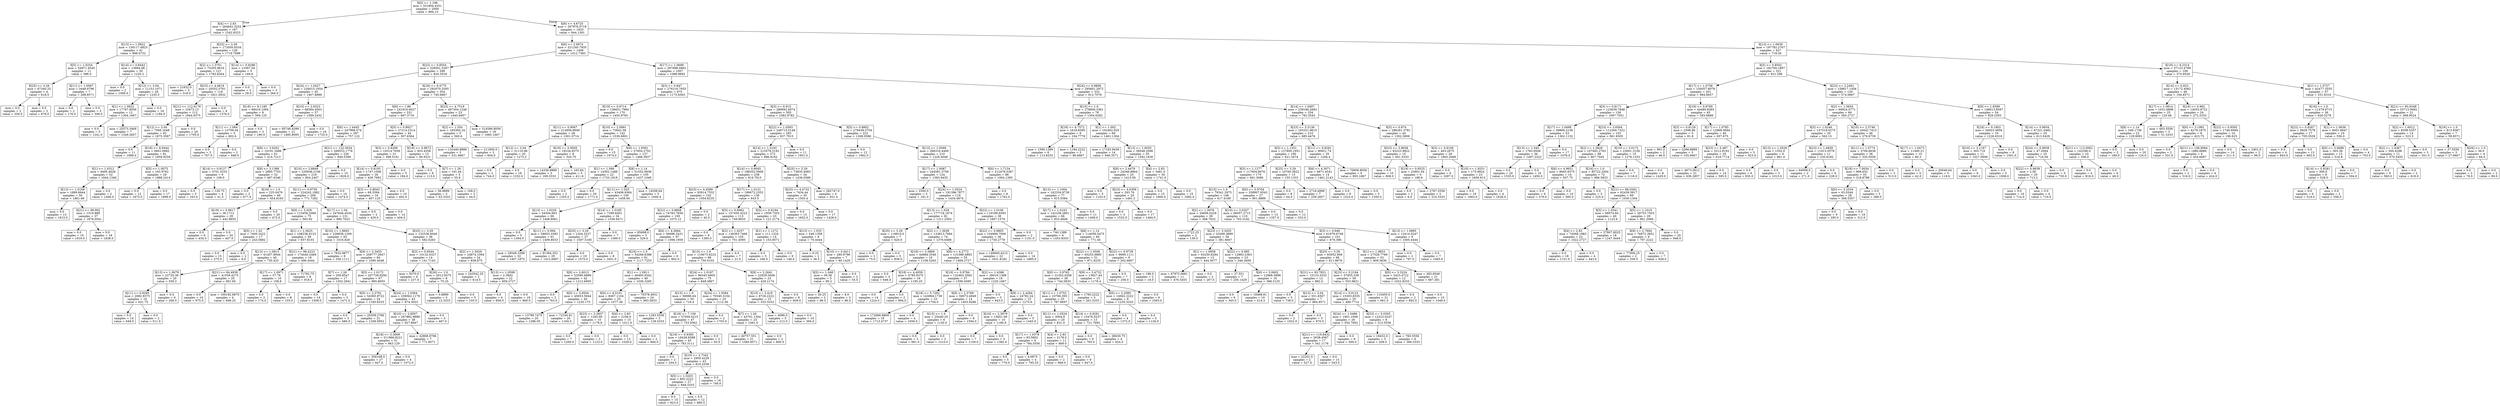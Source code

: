 digraph Tree {
node [shape=box] ;
0 [label="X[0] <= 1.196\nmse = 331804.4351\nsamples = 2000\nvalue = 994.13"] ;
1 [label="X[4] <= 2.83\nmse = 264841.3252\nsamples = 167\nvalue = 1542.8323"] ;
0 -> 1 [labeldistance=2.5, labelangle=45, headlabel="True"] ;
2 [label="X[13] <= 1.0822\nmse = 158117.4825\nsamples = 41\nvalue = 999.0732"] ;
1 -> 2 ;
3 [label="X[5] <= 1.0254\nmse = 54971.4545\nsamples = 11\nvalue = 396.0"] ;
2 -> 3 ;
4 [label="X[25] <= 3.29\nmse = 67340.25\nsamples = 4\nvalue = 618.5"] ;
3 -> 4 ;
5 [label="mse = 0.0\nsamples = 2\nvalue = 359.0"] ;
4 -> 5 ;
6 [label="mse = 0.0\nsamples = 2\nvalue = 878.0"] ;
4 -> 6 ;
7 [label="X[11] <= 1.0067\nmse = 3448.9796\nsamples = 7\nvalue = 268.8571"] ;
3 -> 7 ;
8 [label="mse = 0.0\nsamples = 2\nvalue = 176.0"] ;
7 -> 8 ;
9 [label="mse = 0.0\nsamples = 5\nvalue = 306.0"] ;
7 -> 9 ;
10 [label="X[14] <= 0.8442\nmse = 13684.96\nsamples = 30\nvalue = 1220.2"] ;
2 -> 10 ;
11 [label="mse = 0.0\nsamples = 2\nvalue = 1006.0"] ;
10 -> 11 ;
12 [label="X[12] <= 3.04\nmse = 11151.1071\nsamples = 28\nvalue = 1235.5"] ;
10 -> 12 ;
13 [label="X[1] <= 1.0822\nmse = 17767.8056\nsamples = 12\nvalue = 1304.1667"] ;
12 -> 13 ;
14 [label="mse = 0.0\nsamples = 5\nvalue = 1241.0"] ;
13 -> 14 ;
15 [label="mse = 25573.3469\nsamples = 7\nvalue = 1349.2857"] ;
13 -> 15 ;
16 [label="mse = 0.0\nsamples = 16\nvalue = 1184.0"] ;
12 -> 16 ;
17 [label="X[25] <= 3.29\nmse = 172050.6534\nsamples = 126\nvalue = 1719.7698"] ;
1 -> 17 ;
18 [label="X[2] <= 1.5701\nmse = 75205.9616\nsamples = 121\nvalue = 1783.8264"] ;
17 -> 18 ;
19 [label="mse = 21632.0\nsamples = 3\nvalue = 318.0"] ;
18 -> 19 ;
20 [label="X[23] <= 4.4619\nmse = 20552.5761\nsamples = 118\nvalue = 1821.0932"] ;
18 -> 20 ;
21 [label="X[21] <= 112.6178\nmse = 10472.13\nsamples = 112\nvalue = 1844.9375"] ;
20 -> 21 ;
22 [label="X[12] <= 3.04\nmse = 7566.1648\nsamples = 92\nvalue = 1875.3587"] ;
21 -> 22 ;
23 [label="mse = 0.0\nsamples = 11\nvalue = 1989.0"] ;
22 -> 23 ;
24 [label="X[18] <= 8.9444\nmse = 6601.6982\nsamples = 81\nvalue = 1859.9259"] ;
22 -> 24 ;
25 [label="X[1] <= 1.0312\nmse = 9495.4626\nsamples = 52\nvalue = 1844.1346"] ;
24 -> 25 ;
26 [label="X[13] <= 1.0169\nmse = 1889.6644\nsamples = 50\nvalue = 1861.66"] ;
25 -> 26 ;
27 [label="mse = 0.0\nsamples = 13\nvalue = 1815.0"] ;
26 -> 27 ;
28 [label="X[21] <= 98.902\nmse = 1519.889\nsamples = 37\nvalue = 1878.0541"] ;
26 -> 28 ;
29 [label="mse = 0.0\nsamples = 19\nvalue = 1916.0"] ;
28 -> 29 ;
30 [label="mse = 0.0\nsamples = 18\nvalue = 1838.0"] ;
28 -> 30 ;
31 [label="mse = 0.0\nsamples = 2\nvalue = 1406.0"] ;
25 -> 31 ;
32 [label="X[5] <= 1.0075\nmse = 163.9762\nsamples = 29\nvalue = 1888.2414"] ;
24 -> 32 ;
33 [label="mse = 0.0\nsamples = 12\nvalue = 1873.0"] ;
32 -> 33 ;
34 [label="mse = 0.0\nsamples = 17\nvalue = 1899.0"] ;
32 -> 34 ;
35 [label="mse = 0.0\nsamples = 20\nvalue = 1705.0"] ;
21 -> 35 ;
36 [label="mse = 0.0\nsamples = 6\nvalue = 1376.0"] ;
20 -> 36 ;
37 [label="X[14] <= 0.9286\nmse = 13367.04\nsamples = 5\nvalue = 169.6"] ;
17 -> 37 ;
38 [label="mse = 0.0\nsamples = 2\nvalue = 28.0"] ;
37 -> 38 ;
39 [label="mse = 0.0\nsamples = 3\nvalue = 264.0"] ;
37 -> 39 ;
40 [label="X[6] <= 4.6725\nmse = 307976.0718\nsamples = 1833\nvalue = 944.1391"] ;
0 -> 40 [labeldistance=2.5, labelangle=-45, headlabel="False"] ;
41 [label="X[6] <= 2.0974\nmse = 321240.7935\nsamples = 1406\nvalue = 1012.7383"] ;
40 -> 41 ;
42 [label="X[22] <= 0.8554\nmse = 328501.5267\nsamples = 399\nvalue = 820.3534"] ;
41 -> 42 ;
43 [label="X[24] <= 1.0427\nmse = 226015.1654\nsamples = 45\nvalue = 1407.8889"] ;
42 -> 43 ;
44 [label="X[18] <= 8.1185\nmse = 99419.1094\nsamples = 8\nvalue = 569.125"] ;
43 -> 44 ;
45 [label="X[11] <= 1.064\nmse = 13709.04\nsamples = 5\nvalue = 802.6"] ;
44 -> 45 ;
46 [label="mse = 0.0\nsamples = 3\nvalue = 707.0"] ;
45 -> 46 ;
47 [label="mse = 0.0\nsamples = 2\nvalue = 946.0"] ;
45 -> 47 ;
48 [label="mse = 0.0\nsamples = 3\nvalue = 180.0"] ;
44 -> 48 ;
49 [label="X[10] <= 2.6323\nmse = 68384.4003\nsamples = 37\nvalue = 1589.2432"] ;
43 -> 49 ;
50 [label="mse = 95746.4399\nsamples = 21\nvalue = 1485.8095"] ;
49 -> 50 ;
51 [label="mse = 0.0\nsamples = 16\nvalue = 1725.0"] ;
49 -> 51 ;
52 [label="X[18] <= 9.4775\nmse = 292070.2505\nsamples = 354\nvalue = 745.6667"] ;
42 -> 52 ;
53 [label="X[6] <= 1.96\nmse = 241910.4027\nsamples = 331\nvalue = 697.3716"] ;
52 -> 53 ;
54 [label="X[6] <= 1.4445\nmse = 247968.574\nsamples = 287\nvalue = 757.122"] ;
53 -> 54 ;
55 [label="X[9] <= 3.0202\nmse = 19191.3486\nsamples = 61\nvalue = 414.7213"] ;
54 -> 55 ;
56 [label="X[14] <= 0.9127\nmse = 3701.3333\nsamples = 9\nvalue = 109.0"] ;
55 -> 56 ;
57 [label="mse = 0.0\nsamples = 5\nvalue = 163.0"] ;
56 -> 57 ;
58 [label="mse = 126.75\nsamples = 4\nvalue = 41.5"] ;
56 -> 58 ;
59 [label="X[9] <= 3.1388\nmse = 2895.7703\nsamples = 52\nvalue = 467.6346"] ;
55 -> 59 ;
60 [label="mse = 0.0\nsamples = 3\nvalue = 677.0"] ;
59 -> 60 ;
61 [label="X[16] <= 1.0\nmse = 225.0479\nsamples = 49\nvalue = 454.8163"] ;
59 -> 61 ;
62 [label="X[19] <= 0.9617\nmse = 36.1712\nsamples = 29\nvalue = 442.9655"] ;
61 -> 62 ;
63 [label="mse = 0.0\nsamples = 9\nvalue = 434.0"] ;
62 -> 63 ;
64 [label="mse = 0.0\nsamples = 20\nvalue = 447.0"] ;
62 -> 64 ;
65 [label="mse = 0.0\nsamples = 20\nvalue = 472.0"] ;
61 -> 65 ;
66 [label="X[21] <= 122.3034\nmse = 269533.1776\nsamples = 226\nvalue = 849.5398"] ;
54 -> 66 ;
67 [label="X[10] <= 2.8849\nmse = 235636.2106\nsamples = 216\nvalue = 804.2407"] ;
66 -> 67 ;
68 [label="X[11] <= 0.9759\nmse = 224242.1882\nsamples = 206\nvalue = 771.7282"] ;
67 -> 68 ;
69 [label="X[9] <= 3.029\nmse = 115458.2069\nsamples = 75\nvalue = 563.92"] ;
68 -> 69 ;
70 [label="X[5] <= 1.02\nmse = 7400.2422\nsamples = 17\nvalue = 243.5882"] ;
69 -> 70 ;
71 [label="mse = 0.0\nsamples = 15\nvalue = 275.0"] ;
70 -> 71 ;
72 [label="mse = 0.0\nsamples = 2\nvalue = 8.0"] ;
70 -> 72 ;
73 [label="X[1] <= 1.0625\nmse = 108238.9123\nsamples = 58\nvalue = 657.8103"] ;
69 -> 73 ;
74 [label="X[13] <= 1.0813\nmse = 61457.8944\nsamples = 40\nvalue = 730.425"] ;
73 -> 74 ;
75 [label="X[13] <= 1.0679\nmse = 22720.36\nsamples = 20\nvalue = 559.2"] ;
74 -> 75 ;
76 [label="X[11] <= 0.9285\nmse = 2082.9375\nsamples = 16\nvalue = 631.75"] ;
75 -> 76 ;
77 [label="mse = 0.0\nsamples = 14\nvalue = 649.0"] ;
76 -> 77 ;
78 [label="mse = 0.0\nsamples = 2\nvalue = 511.0"] ;
76 -> 78 ;
79 [label="mse = 0.0\nsamples = 4\nvalue = 269.0"] ;
75 -> 79 ;
80 [label="X[21] <= 84.4939\nmse = 41559.4275\nsamples = 20\nvalue = 901.65"] ;
74 -> 80 ;
81 [label="mse = 0.0\nsamples = 16\nvalue = 975.0"] ;
80 -> 81 ;
82 [label="mse = 100192.6875\nsamples = 4\nvalue = 608.25"] ;
80 -> 82 ;
83 [label="X[21] <= 98.4223\nmse = 174440.2469\nsamples = 18\nvalue = 496.4444"] ;
73 -> 83 ;
84 [label="X[17] <= 1.0971\nmse = 57.76\nsamples = 10\nvalue = 158.8"] ;
83 -> 84 ;
85 [label="mse = 0.0\nsamples = 2\nvalue = 174.0"] ;
84 -> 85 ;
86 [label="mse = 0.0\nsamples = 8\nvalue = 155.0"] ;
84 -> 86 ;
87 [label="mse = 71782.75\nsamples = 8\nvalue = 918.5"] ;
83 -> 87 ;
88 [label="X[17] <= 1.04\nmse = 247644.4534\nsamples = 131\nvalue = 890.7023"] ;
68 -> 88 ;
89 [label="X[10] <= 1.8693\nmse = 239838.1209\nsamples = 93\nvalue = 1016.828"] ;
88 -> 89 ;
90 [label="mse = 7632.9877\nsamples = 9\nvalue = 330.1111"] ;
89 -> 90 ;
91 [label="X[9] <= 2.3455\nmse = 208777.2647\nsamples = 84\nvalue = 1090.4048"] ;
89 -> 91 ;
92 [label="X[7] <= 1.26\nmse = 209.8547\nsamples = 17\nvalue = 1502.2941"] ;
91 -> 92 ;
93 [label="mse = 0.0\nsamples = 14\nvalue = 1509.0"] ;
92 -> 93 ;
94 [label="mse = 0.0\nsamples = 3\nvalue = 1471.0"] ;
92 -> 94 ;
95 [label="X[5] <= 1.0172\nmse = 207728.9294\nsamples = 67\nvalue = 985.8955"] ;
91 -> 95 ;
96 [label="X[0] <= 2.3761\nmse = 54365.9722\nsamples = 24\nvalue = 1185.8333"] ;
95 -> 96 ;
97 [label="mse = 0.0\nsamples = 3\nvalue = 680.0"] ;
96 -> 97 ;
98 [label="mse = 20358.2766\nsamples = 21\nvalue = 1258.0952"] ;
96 -> 98 ;
99 [label="X[24] <= 1.0364\nmse = 258562.1179\nsamples = 43\nvalue = 874.3023"] ;
95 -> 99 ;
100 [label="X[10] <= 2.8507\nmse = 267882.9889\nsamples = 38\nvalue = 927.8947"] ;
99 -> 100 ;
101 [label="X[18] <= 3.3009\nmse = 311966.8221\nsamples = 31\nvalue = 963.129"] ;
100 -> 101 ;
102 [label="mse = 356168.0\nsamples = 27\nvalue = 947.0"] ;
101 -> 102 ;
103 [label="mse = 0.0\nsamples = 4\nvalue = 1072.0"] ;
101 -> 103 ;
104 [label="mse = 42808.9796\nsamples = 7\nvalue = 771.8571"] ;
100 -> 104 ;
105 [label="mse = 0.0\nsamples = 5\nvalue = 467.0"] ;
99 -> 105 ;
106 [label="X[25] <= 3.29\nmse = 132536.6046\nsamples = 38\nvalue = 582.0263"] ;
88 -> 106 ;
107 [label="X[3] <= 0.9544\nmse = 10132.6327\nsamples = 14\nvalue = 141.7143"] ;
106 -> 107 ;
108 [label="mse = 5070.0\nsamples = 6\nvalue = 237.0"] ;
107 -> 108 ;
109 [label="X[26] <= 1.0\nmse = 2012.9375\nsamples = 8\nvalue = 70.25"] ;
107 -> 109 ;
110 [label="mse = 0.8889\nsamples = 3\nvalue = 12.3333"] ;
109 -> 110 ;
111 [label="mse = 0.0\nsamples = 5\nvalue = 105.0"] ;
109 -> 111 ;
112 [label="X[2] <= 1.5629\nmse = 24874.1094\nsamples = 24\nvalue = 838.875"] ;
106 -> 112 ;
113 [label="mse = 243542.25\nsamples = 2\nvalue = 614.5"] ;
112 -> 113 ;
114 [label="X[13] <= 1.0598\nmse = 2.3802\nsamples = 22\nvalue = 859.2727"] ;
112 -> 114 ;
115 [label="mse = 0.0\nsamples = 4\nvalue = 856.0"] ;
114 -> 115 ;
116 [label="mse = 0.0\nsamples = 18\nvalue = 860.0"] ;
114 -> 116 ;
117 [label="mse = 0.0\nsamples = 10\nvalue = 1474.0"] ;
67 -> 117 ;
118 [label="mse = 0.0\nsamples = 10\nvalue = 1828.0"] ;
66 -> 118 ;
119 [label="X[5] <= 0.9927\nmse = 27214.2314\nsamples = 44\nvalue = 307.6364"] ;
53 -> 119 ;
120 [label="X[3] <= 0.8299\nmse = 10314.7659\nsamples = 31\nvalue = 398.5161"] ;
119 -> 120 ;
121 [label="X[14] <= 0.8193\nmse = 1747.1006\nsamples = 26\nvalue = 439.7692"] ;
120 -> 121 ;
122 [label="X[3] <= 0.8043\nmse = 68.3594\nsamples = 16\nvalue = 407.125"] ;
121 -> 122 ;
123 [label="mse = 0.0\nsamples = 2\nvalue = 429.0"] ;
122 -> 123 ;
124 [label="mse = 0.0\nsamples = 14\nvalue = 404.0"] ;
122 -> 124 ;
125 [label="mse = 0.0\nsamples = 10\nvalue = 492.0"] ;
121 -> 125 ;
126 [label="mse = 0.0\nsamples = 5\nvalue = 184.0"] ;
120 -> 126 ;
127 [label="X[19] <= 0.9672\nmse = 853.4556\nsamples = 13\nvalue = 90.9231"] ;
119 -> 127 ;
128 [label="mse = 0.0\nsamples = 8\nvalue = 113.0"] ;
127 -> 128 ;
129 [label="X[7] <= 1.26\nmse = 191.44\nsamples = 5\nvalue = 55.6"] ;
127 -> 129 ;
130 [label="mse = 56.8889\nsamples = 3\nvalue = 63.3333"] ;
129 -> 130 ;
131 [label="mse = 169.0\nsamples = 2\nvalue = 44.0"] ;
129 -> 131 ;
132 [label="X[23] <= 4.7519\nmse = 497304.1248\nsamples = 23\nvalue = 1440.6957"] ;
52 -> 132 ;
133 [label="X[2] <= 1.354\nmse = 165360.24\nsamples = 5\nvalue = 560.6"] ;
132 -> 133 ;
134 [label="mse = 132440.8889\nsamples = 3\nvalue = 531.6667"] ;
133 -> 134 ;
135 [label="mse = 211600.0\nsamples = 2\nvalue = 604.0"] ;
133 -> 135 ;
136 [label="mse = 314586.8056\nsamples = 18\nvalue = 1685.1667"] ;
132 -> 136 ;
137 [label="X[17] <= 1.0699\nmse = 297888.0862\nsamples = 1007\nvalue = 1088.9662"] ;
41 -> 137 ;
138 [label="X[3] <= 0.847\nmse = 276216.7935\nsamples = 675\nvalue = 1175.6593"] ;
137 -> 138 ;
139 [label="X[19] <= 0.9714\nmse = 136651.7994\nsamples = 170\nvalue = 1450.9765"] ;
138 -> 139 ;
140 [label="X[11] <= 0.9067\nmse = 212856.9949\nsamples = 28\nvalue = 1001.0714"] ;
139 -> 140 ;
141 [label="X[12] <= 3.04\nmse = 31116.96\nsamples = 20\nvalue = 1273.2"] ;
140 -> 141 ;
142 [label="mse = 0.0\nsamples = 2\nvalue = 744.0"] ;
141 -> 142 ;
143 [label="mse = 0.0\nsamples = 18\nvalue = 1332.0"] ;
141 -> 143 ;
144 [label="X[19] <= 0.9505\nmse = 19234.9375\nsamples = 8\nvalue = 320.75"] ;
140 -> 144 ;
145 [label="mse = 14336.8889\nsamples = 3\nvalue = 169.3333"] ;
144 -> 145 ;
146 [label="mse = 163.84\nsamples = 5\nvalue = 411.6"] ;
144 -> 146 ;
147 [label="X[10] <= 2.0991\nmse = 73842.58\nsamples = 142\nvalue = 1539.6901"] ;
139 -> 147 ;
148 [label="mse = 0.0\nsamples = 15\nvalue = 1974.0"] ;
147 -> 148 ;
149 [label="X[9] <= 1.9391\nmse = 57654.2702\nsamples = 127\nvalue = 1488.3937"] ;
147 -> 149 ;
150 [label="X[1] <= 1.086\nmse = 14302.1488\nsamples = 22\nvalue = 1733.1818"] ;
149 -> 150 ;
151 [label="mse = 0.0\nsamples = 2\nvalue = 1355.0"] ;
150 -> 151 ;
152 [label="mse = 0.0\nsamples = 20\nvalue = 1771.0"] ;
150 -> 152 ;
153 [label="X[8] <= 1.14\nmse = 51552.0938\nsamples = 105\nvalue = 1437.1048"] ;
149 -> 153 ;
154 [label="X[11] <= 1.025\nmse = 43406.9364\nsamples = 100\nvalue = 1458.94"] ;
153 -> 154 ;
155 [label="X[13] <= 1.0229\nmse = 54504.663\nsamples = 66\nvalue = 1408.6061"] ;
154 -> 155 ;
156 [label="mse = 0.0\nsamples = 5\nvalue = 1394.0"] ;
155 -> 156 ;
157 [label="X[11] <= 0.994\nmse = 58953.3383\nsamples = 61\nvalue = 1409.8033"] ;
155 -> 157 ;
158 [label="mse = 29548.3398\nsamples = 32\nvalue = 1407.1875"] ;
157 -> 158 ;
159 [label="mse = 91384.352\nsamples = 29\nvalue = 1412.6897"] ;
157 -> 159 ;
160 [label="X[14] <= 1.0185\nmse = 7399.6401\nsamples = 34\nvalue = 1556.6471"] ;
154 -> 160 ;
161 [label="X[25] <= 3.29\nmse = 1204.3237\nsamples = 27\nvalue = 1597.5185"] ;
160 -> 161 ;
162 [label="mse = 0.0\nsamples = 19\nvalue = 1575.0"] ;
161 -> 162 ;
163 [label="mse = 0.0\nsamples = 8\nvalue = 1651.0"] ;
161 -> 163 ;
164 [label="mse = 0.0\nsamples = 7\nvalue = 1399.0"] ;
160 -> 164 ;
165 [label="mse = 14208.64\nsamples = 5\nvalue = 1000.4"] ;
153 -> 165 ;
166 [label="X[3] <= 0.915\nmse = 289092.6074\nsamples = 505\nvalue = 1082.9782"] ;
138 -> 166 ;
167 [label="X[22] <= 1.0583\nmse = 248715.5148\nsamples = 283\nvalue = 937.7915"] ;
166 -> 167 ;
168 [label="X[14] <= 1.0192\nmse = 215578.3192\nsamples = 272\nvalue = 896.8162"] ;
167 -> 168 ;
169 [label="X[14] <= 0.9045\nmse = 188352.5909\nsamples = 238\nvalue = 819.7815"] ;
168 -> 169 ;
170 [label="X[23] <= 4.4589\nmse = 93914.7532\nsamples = 102\nvalue = 1054.8235"] ;
169 -> 170 ;
171 [label="X[22] <= 0.8808\nmse = 74783.7656\nsamples = 100\nvalue = 1075.12"] ;
170 -> 171 ;
172 [label="mse = 85698.0\nsamples = 3\nvalue = 329.0"] ;
171 -> 172 ;
173 [label="X[6] <= 4.5664\nmse = 56696.3431\nsamples = 97\nvalue = 1098.1959"] ;
171 -> 173 ;
174 [label="X[16] <= 1.0\nmse = 54268.6388\nsamples = 91\nvalue = 1117.7253"] ;
173 -> 174 ;
175 [label="X[0] <= 2.6013\nmse = 53590.6899\nsamples = 42\nvalue = 1212.6905"] ;
174 -> 175 ;
176 [label="mse = 0.0\nsamples = 2\nvalue = 763.0"] ;
175 -> 176 ;
177 [label="X[0] <= 3.9504\nmse = 45653.5944\nsamples = 40\nvalue = 1235.175"] ;
175 -> 177 ;
178 [label="mse = 13799.7475\nsamples = 20\nvalue = 1286.05"] ;
177 -> 178 ;
179 [label="mse = 72330.91\nsamples = 20\nvalue = 1184.3"] ;
177 -> 179 ;
180 [label="X[1] <= 1.0911\nmse = 40493.9342\nsamples = 49\nvalue = 1036.3265"] ;
174 -> 180 ;
181 [label="X[0] <= 4.3101\nmse = 8367.1104\nsamples = 25\nvalue = 1077.36"] ;
180 -> 181 ;
182 [label="X[23] <= 2.3837\nmse = 1245.09\nsamples = 10\nvalue = 1176.9"] ;
181 -> 182 ;
183 [label="mse = 0.0\nsamples = 7\nvalue = 1200.0"] ;
182 -> 183 ;
184 [label="mse = 0.0\nsamples = 3\nvalue = 1123.0"] ;
182 -> 184 ;
185 [label="X[4] <= 2.83\nmse = 2106.0\nsamples = 15\nvalue = 1011.0"] ;
181 -> 185 ;
186 [label="mse = 0.0\nsamples = 13\nvalue = 1029.0"] ;
185 -> 186 ;
187 [label="mse = 0.0\nsamples = 2\nvalue = 894.0"] ;
185 -> 187 ;
188 [label="mse = 70378.4931\nsamples = 24\nvalue = 993.5833"] ;
180 -> 188 ;
189 [label="mse = 0.0\nsamples = 6\nvalue = 802.0"] ;
173 -> 189 ;
190 [label="mse = 0.0\nsamples = 2\nvalue = 40.0"] ;
170 -> 190 ;
191 [label="X[17] <= 1.0131\nmse = 186672.2353\nsamples = 136\nvalue = 643.5"] ;
169 -> 191 ;
192 [label="X[5] <= 0.8962\nmse = 157450.4223\nsamples = 113\nvalue = 749.8053"] ;
191 -> 192 ;
193 [label="mse = 0.0\nsamples = 8\nvalue = 1385.0"] ;
192 -> 193 ;
194 [label="X[2] <= 1.6257\nmse = 136363.7466\nsamples = 105\nvalue = 701.4095"] ;
192 -> 194 ;
195 [label="X[15] <= 1.0\nmse = 110673.6223\nsamples = 98\nvalue = 750.0102"] ;
194 -> 195 ;
196 [label="X[24] <= 1.0187\nmse = 96345.4905\nsamples = 75\nvalue = 848.3867"] ;
195 -> 196 ;
197 [label="X[15] <= 1.0\nmse = 56986.64\nsamples = 50\nvalue = 716.4"] ;
196 -> 197 ;
198 [label="mse = 1283.5556\nsamples = 3\nvalue = 128.3333"] ;
197 -> 198 ;
199 [label="X[18] <= 7.158\nmse = 37059.4215\nsamples = 47\nvalue = 753.9362"] ;
197 -> 199 ;
200 [label="X[19] <= 0.9385\nmse = 18428.6588\nsamples = 45\nvalue = 783.3111"] ;
199 -> 200 ;
201 [label="mse = 0.0\nsamples = 2\nvalue = 204.0"] ;
200 -> 201 ;
202 [label="X[10] <= 2.7342\nmse = 2950.4229\nsamples = 43\nvalue = 810.2558"] ;
200 -> 202 ;
203 [label="X[5] <= 1.0203\nmse = 802.2222\nsamples = 27\nvalue = 848.3333"] ;
202 -> 203 ;
204 [label="mse = 0.0\nsamples = 15\nvalue = 823.0"] ;
203 -> 204 ;
205 [label="mse = 0.0\nsamples = 12\nvalue = 880.0"] ;
203 -> 205 ;
206 [label="mse = 0.0\nsamples = 16\nvalue = 746.0"] ;
202 -> 206 ;
207 [label="mse = 0.0\nsamples = 2\nvalue = 93.0"] ;
199 -> 207 ;
208 [label="X[24] <= 1.0584\nmse = 70540.3104\nsamples = 25\nvalue = 1112.36"] ;
196 -> 208 ;
209 [label="mse = 0.0\nsamples = 2\nvalue = 1703.0"] ;
208 -> 209 ;
210 [label="X[7] <= 1.26\nmse = 43701.1304\nsamples = 23\nvalue = 1061.0"] ;
208 -> 210 ;
211 [label="mse = 40757.551\nsamples = 21\nvalue = 1085.8571"] ;
210 -> 211 ;
212 [label="mse = 0.0\nsamples = 2\nvalue = 800.0"] ;
210 -> 212 ;
213 [label="X[9] <= 2.2641\nmse = 22929.3006\nsamples = 23\nvalue = 429.2174"] ;
195 -> 213 ;
214 [label="X[10] <= 2.419\nmse = 8726.2222\nsamples = 15\nvalue = 333.3333"] ;
213 -> 214 ;
215 [label="mse = 4096.0\nsamples = 5\nvalue = 212.0"] ;
214 -> 215 ;
216 [label="mse = 0.0\nsamples = 10\nvalue = 394.0"] ;
214 -> 216 ;
217 [label="mse = 0.0\nsamples = 8\nvalue = 609.0"] ;
213 -> 217 ;
218 [label="mse = 0.0\nsamples = 7\nvalue = 21.0"] ;
194 -> 218 ;
219 [label="X[5] <= 0.9194\nmse = 1939.7353\nsamples = 23\nvalue = 121.2174"] ;
191 -> 219 ;
220 [label="X[1] <= 1.1272\nmse = 111.1224\nsamples = 14\nvalue = 153.8571"] ;
219 -> 220 ;
221 [label="mse = 0.0\nsamples = 5\nvalue = 168.0"] ;
220 -> 221 ;
222 [label="mse = 0.0\nsamples = 9\nvalue = 146.0"] ;
220 -> 222 ;
223 [label="X[13] <= 1.033\nmse = 549.1358\nsamples = 9\nvalue = 70.4444"] ;
219 -> 223 ;
224 [label="mse = 6.25\nsamples = 2\nvalue = 36.5"] ;
223 -> 224 ;
225 [label="X[10] <= 3.0411\nmse = 280.9796\nsamples = 7\nvalue = 80.1429"] ;
223 -> 225 ;
226 [label="X[5] <= 1.048\nmse = 39.36\nsamples = 5\nvalue = 90.2"] ;
225 -> 226 ;
227 [label="mse = 20.25\nsamples = 2\nvalue = 96.5"] ;
226 -> 227 ;
228 [label="mse = 8.0\nsamples = 3\nvalue = 86.0"] ;
226 -> 228 ;
229 [label="mse = 0.0\nsamples = 2\nvalue = 55.0"] ;
225 -> 229 ;
230 [label="X[25] <= 3.29\nmse = 73835.4083\nsamples = 34\nvalue = 1436.0588"] ;
168 -> 230 ;
231 [label="X[23] <= 4.4732\nmse = 7434.44\nsamples = 30\nvalue = 1503.4"] ;
230 -> 231 ;
232 [label="mse = 0.0\nsamples = 13\nvalue = 1602.0"] ;
231 -> 232 ;
233 [label="mse = 0.0\nsamples = 17\nvalue = 1428.0"] ;
231 -> 233 ;
234 [label="mse = 282747.0\nsamples = 4\nvalue = 931.0"] ;
230 -> 234 ;
235 [label="mse = 0.0\nsamples = 11\nvalue = 1951.0"] ;
167 -> 235 ;
236 [label="X[5] <= 0.8802\nmse = 279438.3704\nsamples = 222\nvalue = 1268.0586"] ;
166 -> 236 ;
237 [label="mse = 0.0\nsamples = 12\nvalue = 1962.0"] ;
236 -> 237 ;
238 [label="X[13] <= 1.0568\nmse = 266316.4409\nsamples = 210\nvalue = 1228.4048"] ;
236 -> 238 ;
239 [label="X[17] <= 1.0087\nmse = 244581.3758\nsamples = 124\nvalue = 1383.9435"] ;
238 -> 239 ;
240 [label="mse = 2500.0\nsamples = 5\nvalue = 181.0"] ;
239 -> 240 ;
241 [label="X[24] <= 1.0524\nmse = 191396.7877\nsamples = 119\nvalue = 1434.4874"] ;
239 -> 241 ;
242 [label="X[13] <= 1.028\nmse = 177718.1674\nsamples = 81\nvalue = 1311.2593"] ;
241 -> 242 ;
243 [label="X[25] <= 3.29\nmse = 118810.0\nsamples = 7\nvalue = 620.0"] ;
242 -> 243 ;
244 [label="mse = 0.0\nsamples = 2\nvalue = 75.0"] ;
243 -> 244 ;
245 [label="mse = 0.0\nsamples = 5\nvalue = 838.0"] ;
243 -> 245 ;
246 [label="X[2] <= 1.3638\nmse = 133813.7684\nsamples = 74\nvalue = 1376.6486"] ;
242 -> 246 ;
247 [label="X[18] <= 3.3869\nmse = 44984.3546\nsamples = 19\nvalue = 1108.5263"] ;
246 -> 247 ;
248 [label="mse = 0.0\nsamples = 3\nvalue = 646.0"] ;
247 -> 248 ;
249 [label="X[18] <= 4.4059\nmse = 5785.9375\nsamples = 16\nvalue = 1195.25"] ;
247 -> 249 ;
250 [label="mse = 0.0\nsamples = 14\nvalue = 1224.0"] ;
249 -> 250 ;
251 [label="mse = 0.0\nsamples = 2\nvalue = 994.0"] ;
249 -> 251 ;
252 [label="X[6] <= 4.2772\nmse = 131086.4893\nsamples = 55\nvalue = 1469.2727"] ;
246 -> 252 ;
253 [label="X[19] <= 0.9784\nmse = 132462.3565\nsamples = 37\nvalue = 1590.4595"] ;
252 -> 253 ;
254 [label="X[18] <= 5.7292\nmse = 143064.1739\nsamples = 23\nvalue = 1704.0"] ;
253 -> 254 ;
255 [label="mse = 172666.8809\nsamples = 19\nvalue = 1713.4737"] ;
254 -> 255 ;
256 [label="mse = 0.0\nsamples = 4\nvalue = 1659.0"] ;
254 -> 256 ;
257 [label="X[9] <= 2.5769\nmse = 59072.4949\nsamples = 14\nvalue = 1403.9286"] ;
253 -> 257 ;
258 [label="X[15] <= 1.0\nmse = 25440.25\nsamples = 6\nvalue = 1150.5"] ;
257 -> 258 ;
259 [label="mse = 0.0\nsamples = 3\nvalue = 991.0"] ;
258 -> 259 ;
260 [label="mse = 0.0\nsamples = 3\nvalue = 1310.0"] ;
258 -> 260 ;
261 [label="mse = 0.0\nsamples = 8\nvalue = 1594.0"] ;
257 -> 261 ;
262 [label="X[2] <= 1.4386\nmse = 36016.1389\nsamples = 18\nvalue = 1220.1667"] ;
252 -> 262 ;
263 [label="mse = 0.0\nsamples = 3\nvalue = 943.0"] ;
262 -> 263 ;
264 [label="X[9] <= 2.4284\nmse = 24782.24\nsamples = 15\nvalue = 1275.6"] ;
262 -> 264 ;
265 [label="X[10] <= 2.5979\nmse = 15651.09\nsamples = 10\nvalue = 1190.9"] ;
264 -> 265 ;
266 [label="mse = 0.0\nsamples = 7\nvalue = 1109.0"] ;
265 -> 266 ;
267 [label="mse = 0.0\nsamples = 3\nvalue = 1382.0"] ;
265 -> 267 ;
268 [label="mse = 0.0\nsamples = 5\nvalue = 1445.0"] ;
264 -> 268 ;
269 [label="X[22] <= 1.0106\nmse = 119189.6593\nsamples = 38\nvalue = 1697.1579"] ;
241 -> 269 ;
270 [label="X[22] <= 0.9805\nmse = 104969.7006\nsamples = 36\nvalue = 1730.2778"] ;
269 -> 270 ;
271 [label="mse = 146840.4215\nsamples = 22\nvalue = 1631.8182"] ;
270 -> 271 ;
272 [label="mse = 0.0\nsamples = 14\nvalue = 1885.0"] ;
270 -> 272 ;
273 [label="mse = 0.0\nsamples = 2\nvalue = 1101.0"] ;
269 -> 273 ;
274 [label="X[0] <= 1.7134\nmse = 212478.5387\nsamples = 86\nvalue = 1004.1395"] ;
238 -> 274 ;
275 [label="mse = 0.0\nsamples = 9\nvalue = 1762.0"] ;
274 -> 275 ;
276 [label="X[13] <= 1.1004\nmse = 162334.9739\nsamples = 77\nvalue = 915.5584"] ;
274 -> 276 ;
277 [label="X[17] <= 1.0163\nmse = 142238.2801\nsamples = 66\nvalue = 833.4848"] ;
276 -> 277 ;
278 [label="mse = 740.1389\nsamples = 6\nvalue = 1453.8333"] ;
277 -> 278 ;
279 [label="X[8] <= 1.14\nmse = 114056.5475\nsamples = 60\nvalue = 771.45"] ;
277 -> 279 ;
280 [label="X[22] <= 1.0506\nmse = 65253.9885\nsamples = 51\nvalue = 871.8235"] ;
279 -> 280 ;
281 [label="X[0] <= 3.9762\nmse = 31202.0208\nsamples = 36\nvalue = 744.0833"] ;
280 -> 281 ;
282 [label="X[11] <= 1.0752\nmse = 10766.393\nsamples = 33\nvalue = 787.9697"] ;
281 -> 282 ;
283 [label="X[11] <= 1.0524\nmse = 3004.9\nsamples = 20\nvalue = 831.0"] ;
282 -> 283 ;
284 [label="X[17] <= 1.0378\nmse = 93.5802\nsamples = 9\nvalue = 784.5556"] ;
283 -> 284 ;
285 [label="mse = 0.0\nsamples = 5\nvalue = 776.0"] ;
284 -> 285 ;
286 [label="mse = 4.6875\nsamples = 4\nvalue = 795.25"] ;
284 -> 286 ;
287 [label="X[4] <= 2.83\nmse = 2178.0\nsamples = 11\nvalue = 869.0"] ;
283 -> 287 ;
288 [label="mse = 0.0\nsamples = 2\nvalue = 968.0"] ;
287 -> 288 ;
289 [label="mse = 0.0\nsamples = 9\nvalue = 847.0"] ;
287 -> 289 ;
290 [label="X[14] <= 0.9281\nmse = 15476.0237\nsamples = 13\nvalue = 721.7692"] ;
282 -> 290 ;
291 [label="mse = 0.0\nsamples = 9\nvalue = 765.0"] ;
290 -> 291 ;
292 [label="mse = 36630.75\nsamples = 4\nvalue = 624.5"] ;
290 -> 292 ;
293 [label="mse = 1760.2222\nsamples = 3\nvalue = 261.3333"] ;
281 -> 293 ;
294 [label="X[9] <= 3.4732\nmse = 13827.44\nsamples = 15\nvalue = 1178.4"] ;
280 -> 294 ;
295 [label="X[0] <= 2.2085\nmse = 14942.2222\nsamples = 9\nvalue = 1235.3333"] ;
294 -> 295 ;
296 [label="mse = 0.0\nsamples = 4\nvalue = 1372.0"] ;
295 -> 296 ;
297 [label="mse = 0.0\nsamples = 5\nvalue = 1126.0"] ;
295 -> 297 ;
298 [label="mse = 0.0\nsamples = 6\nvalue = 1093.0"] ;
294 -> 298 ;
299 [label="X[22] <= 0.9729\nmse = 9999.1111\nsamples = 9\nvalue = 202.6667"] ;
279 -> 299 ;
300 [label="mse = 0.0\nsamples = 7\nvalue = 256.0"] ;
299 -> 300 ;
301 [label="mse = 196.0\nsamples = 2\nvalue = 16.0"] ;
299 -> 301 ;
302 [label="mse = 0.0\nsamples = 11\nvalue = 1408.0"] ;
276 -> 302 ;
303 [label="X[24] <= 0.9808\nmse = 295601.2972\nsamples = 332\nvalue = 912.7078"] ;
137 -> 303 ;
304 [label="X[15] <= 1.0\nmse = 278606.3361\nsamples = 78\nvalue = 1304.6282"] ;
303 -> 304 ;
305 [label="X[18] <= 6.7572\nmse = 1618.8395\nsamples = 9\nvalue = 104.7778"] ;
304 -> 305 ;
306 [label="mse = 1590.1389\nsamples = 6\nvalue = 113.8333"] ;
305 -> 306 ;
307 [label="mse = 1184.2222\nsamples = 3\nvalue = 86.6667"] ;
305 -> 307 ;
308 [label="X[1] <= 1.002\nmse = 102462.925\nsamples = 69\nvalue = 1461.1304"] ;
304 -> 308 ;
309 [label="mse = 17183.9439\nsamples = 14\nvalue = 946.3571"] ;
308 -> 309 ;
310 [label="X[13] <= 1.0055\nmse = 39548.2096\nsamples = 55\nvalue = 1592.1636"] ;
308 -> 310 ;
311 [label="X[9] <= 2.4479\nmse = 24346.8864\nsamples = 25\nvalue = 1413.56"] ;
310 -> 311 ;
312 [label="mse = 0.0\nsamples = 5\nvalue = 1103.0"] ;
311 -> 312 ;
313 [label="X[23] <= 4.6309\nmse = 293.76\nsamples = 20\nvalue = 1491.2"] ;
311 -> 313 ;
314 [label="mse = 0.0\nsamples = 3\nvalue = 1532.0"] ;
313 -> 314 ;
315 [label="mse = 0.0\nsamples = 17\nvalue = 1484.0"] ;
313 -> 315 ;
316 [label="X[4] <= 2.83\nmse = 3481.0\nsamples = 30\nvalue = 1741.0"] ;
310 -> 316 ;
317 [label="mse = 0.0\nsamples = 15\nvalue = 1800.0"] ;
316 -> 317 ;
318 [label="mse = 0.0\nsamples = 15\nvalue = 1682.0"] ;
316 -> 318 ;
319 [label="X[14] <= 1.0497\nmse = 239166.2682\nsamples = 254\nvalue = 792.3543"] ;
303 -> 319 ;
320 [label="X[23] <= 5.3136\nmse = 163321.9615\nsamples = 210\nvalue = 685.4476"] ;
319 -> 320 ;
321 [label="X[5] <= 1.1351\nmse = 127800.1951\nsamples = 190\nvalue = 621.3474"] ;
320 -> 321 ;
322 [label="X[5] <= 1.1277\nmse = 117604.8076\nsamples = 175\nvalue = 661.3086"] ;
321 -> 322 ;
323 [label="X[15] <= 1.0\nmse = 79341.2975\nsamples = 148\nvalue = 617.4189"] ;
322 -> 323 ;
324 [label="X[2] <= 1.3978\nmse = 34606.0229\nsamples = 38\nvalue = 368.7632"] ;
323 -> 324 ;
325 [label="mse = 1722.25\nsamples = 2\nvalue = 136.5"] ;
324 -> 325 ;
326 [label="X[23] <= 3.3455\nmse = 33269.3889\nsamples = 36\nvalue = 381.6667"] ;
324 -> 326 ;
327 [label="X[1] <= 1.0958\nmse = 63230.8284\nsamples = 13\nvalue = 444.3077"] ;
326 -> 327 ;
328 [label="mse = 67972.0661\nsamples = 11\nvalue = 476.5455"] ;
327 -> 328 ;
329 [label="mse = 0.0\nsamples = 2\nvalue = 267.0"] ;
327 -> 329 ;
330 [label="X[22] <= 0.985\nmse = 12863.2363\nsamples = 23\nvalue = 346.2609"] ;
326 -> 330 ;
331 [label="mse = 27.551\nsamples = 7\nvalue = 250.1429"] ;
330 -> 331 ;
332 [label="X[6] <= 3.0602\nmse = 12668.5898\nsamples = 16\nvalue = 388.3125"] ;
330 -> 332 ;
333 [label="mse = 0.0\nsamples = 6\nvalue = 345.0"] ;
332 -> 333 ;
334 [label="mse = 18468.81\nsamples = 10\nvalue = 414.3"] ;
332 -> 334 ;
335 [label="X[10] <= 3.0207\nmse = 66057.2715\nsamples = 110\nvalue = 703.3182"] ;
323 -> 335 ;
336 [label="X[3] <= 0.948\nmse = 61978.6748\nsamples = 101\nvalue = 676.396"] ;
335 -> 336 ;
337 [label="X[25] <= 3.29\nmse = 65952.909\nsamples = 68\nvalue = 611.8676"] ;
336 -> 337 ;
338 [label="X[21] <= 83.7831\nmse = 15133.3333\nsamples = 12\nvalue = 882.0"] ;
337 -> 338 ;
339 [label="mse = 0.0\nsamples = 5\nvalue = 738.0"] ;
338 -> 339 ;
340 [label="X[12] <= 3.04\nmse = 551.8367\nsamples = 7\nvalue = 984.8571"] ;
338 -> 340 ;
341 [label="mse = 0.0\nsamples = 2\nvalue = 1022.0"] ;
340 -> 341 ;
342 [label="mse = 0.0\nsamples = 5\nvalue = 970.0"] ;
340 -> 342 ;
343 [label="X[23] <= 5.2194\nmse = 57855.339\nsamples = 56\nvalue = 553.9821"] ;
337 -> 343 ;
344 [label="X[14] <= 0.9123\nmse = 15303.8335\nsamples = 35\nvalue = 489.7714"] ;
343 -> 344 ;
345 [label="X[24] <= 1.0486\nmse = 1901.1006\nsamples = 26\nvalue = 550.7692"] ;
344 -> 345 ;
346 [label="X[21] <= 119.8432\nmse = 2638.4567\nsamples = 17\nvalue = 541.1176"] ;
345 -> 346 ;
347 [label="mse = 22201.0\nsamples = 2\nvalue = 527.0"] ;
346 -> 347 ;
348 [label="mse = 0.0\nsamples = 15\nvalue = 543.0"] ;
346 -> 348 ;
349 [label="mse = 0.0\nsamples = 9\nvalue = 569.0"] ;
345 -> 349 ;
350 [label="X[23] <= 5.0305\nmse = 12222.0247\nsamples = 9\nvalue = 313.5556"] ;
344 -> 350 ;
351 [label="mse = 18432.0\nsamples = 3\nvalue = 208.0"] ;
350 -> 351 ;
352 [label="mse = 760.5556\nsamples = 6\nvalue = 366.3333"] ;
350 -> 352 ;
353 [label="mse = 110450.0\nsamples = 21\nvalue = 661.0"] ;
343 -> 353 ;
354 [label="X[1] <= 1.0853\nmse = 27528.7769\nsamples = 33\nvalue = 809.3636"] ;
336 -> 354 ;
355 [label="X[0] <= 3.3224\nmse = 3423.4722\nsamples = 12\nvalue = 1022.8333"] ;
354 -> 355 ;
356 [label="mse = 0.0\nsamples = 2\nvalue = 892.0"] ;
355 -> 356 ;
357 [label="mse = 0.0\nsamples = 10\nvalue = 1049.0"] ;
355 -> 357 ;
358 [label="mse = 383.8549\nsamples = 21\nvalue = 687.381"] ;
354 -> 358 ;
359 [label="X[13] <= 1.0895\nmse = 12414.0247\nsamples = 9\nvalue = 1005.4444"] ;
335 -> 359 ;
360 [label="mse = 0.0\nsamples = 2\nvalue = 797.0"] ;
359 -> 360 ;
361 [label="mse = 0.0\nsamples = 7\nvalue = 1065.0"] ;
359 -> 361 ;
362 [label="X[0] <= 5.9704\nmse = 258907.6543\nsamples = 27\nvalue = 901.8889"] ;
322 -> 362 ;
363 [label="mse = 0.0\nsamples = 15\nvalue = 1357.0"] ;
362 -> 363 ;
364 [label="mse = 0.0\nsamples = 12\nvalue = 333.0"] ;
362 -> 364 ;
365 [label="X[25] <= 3.29\nmse = 10760.3822\nsamples = 15\nvalue = 155.1333"] ;
321 -> 365 ;
366 [label="mse = 0.0\nsamples = 8\nvalue = 64.0"] ;
365 -> 366 ;
367 [label="mse = 2718.4898\nsamples = 7\nvalue = 259.2857"] ;
365 -> 367 ;
368 [label="X[11] <= 0.9281\nmse = 90921.74\nsamples = 20\nvalue = 1294.4"] ;
320 -> 368 ;
369 [label="X[6] <= 4.3071\nmse = 6871.4541\nsamples = 14\nvalue = 1461.2143"] ;
368 -> 369 ;
370 [label="mse = 0.0\nsamples = 9\nvalue = 1523.0"] ;
369 -> 370 ;
371 [label="mse = 0.0\nsamples = 5\nvalue = 1350.0"] ;
369 -> 371 ;
372 [label="mse = 70606.8056\nsamples = 6\nvalue = 905.1667"] ;
368 -> 372 ;
373 [label="X[5] <= 0.974\nmse = 286261.3781\nsamples = 44\nvalue = 1302.5909"] ;
319 -> 373 ;
374 [label="X[23] <= 3.9638\nmse = 93223.9822\nsamples = 15\nvalue = 601.5333"] ;
373 -> 374 ;
375 [label="mse = 0.0\nsamples = 10\nvalue = 808.0"] ;
374 -> 375 ;
376 [label="X[19] <= 0.9525\nmse = 23901.04\nsamples = 5\nvalue = 188.6"] ;
374 -> 376 ;
377 [label="mse = 0.0\nsamples = 2\nvalue = 6.0"] ;
376 -> 377 ;
378 [label="mse = 2787.5556\nsamples = 3\nvalue = 310.3333"] ;
376 -> 378 ;
379 [label="X[3] <= 0.9109\nmse = 403.2675\nsamples = 29\nvalue = 1665.2069"] ;
373 -> 379 ;
380 [label="mse = 0.0\nsamples = 6\nvalue = 1697.0"] ;
379 -> 380 ;
381 [label="X[10] <= 1.9251\nmse = 175.9924\nsamples = 23\nvalue = 1656.913"] ;
379 -> 381 ;
382 [label="mse = 0.0\nsamples = 19\nvalue = 1663.0"] ;
381 -> 382 ;
383 [label="mse = 0.0\nsamples = 4\nvalue = 1628.0"] ;
381 -> 383 ;
384 [label="X[13] <= 1.0639\nmse = 197782.2767\nsamples = 427\nvalue = 718.26"] ;
40 -> 384 ;
385 [label="X[3] <= 0.8502\nmse = 192760.1897\nsamples = 321\nvalue = 831.296"] ;
384 -> 385 ;
386 [label="X[17] <= 1.0758\nmse = 150057.8078\nsamples = 201\nvalue = 984.8657"] ;
385 -> 386 ;
387 [label="X[3] <= 0.8171\nmse = 123639.7848\nsamples = 156\nvalue = 1097.7051"] ;
386 -> 387 ;
388 [label="X[17] <= 1.0498\nmse = 39868.2136\nsamples = 53\nvalue = 1362.1132"] ;
387 -> 388 ;
389 [label="X[13] <= 1.045\nmse = 1783.9506\nsamples = 36\nvalue = 1497.2222"] ;
388 -> 389 ;
390 [label="mse = 0.0\nsamples = 20\nvalue = 1535.0"] ;
389 -> 390 ;
391 [label="mse = 0.0\nsamples = 16\nvalue = 1450.0"] ;
389 -> 391 ;
392 [label="mse = 0.0\nsamples = 17\nvalue = 1076.0"] ;
388 -> 392 ;
393 [label="X[23] <= 3.6564\nmse = 112260.7322\nsamples = 103\nvalue = 961.6505"] ;
387 -> 393 ;
394 [label="X[2] <= 1.3829\nmse = 107492.2763\nsamples = 88\nvalue = 907.7045"] ;
393 -> 394 ;
395 [label="X[6] <= 4.9651\nmse = 9945.9375\nsamples = 16\nvalue = 507.75"] ;
394 -> 395 ;
396 [label="mse = 0.0\nsamples = 6\nvalue = 379.0"] ;
395 -> 396 ;
397 [label="mse = 0.0\nsamples = 10\nvalue = 585.0"] ;
395 -> 397 ;
398 [label="X[16] <= 1.0\nmse = 85722.3264\nsamples = 72\nvalue = 996.5833"] ;
394 -> 398 ;
399 [label="mse = 0.0\nsamples = 3\nvalue = 225.0"] ;
398 -> 399 ;
400 [label="X[21] <= 88.0262\nmse = 62439.5917\nsamples = 69\nvalue = 1030.1304"] ;
398 -> 400 ;
401 [label="X[5] <= 1.0541\nmse = 66074.84\nsamples = 40\nvalue = 1123.6"] ;
400 -> 401 ;
402 [label="X[4] <= 2.83\nmse = 74568.1983\nsamples = 22\nvalue = 1022.2727"] ;
401 -> 402 ;
403 [label="mse = 0.0\nsamples = 18\nvalue = 1151.0"] ;
402 -> 403 ;
404 [label="mse = 0.0\nsamples = 4\nvalue = 443.0"] ;
402 -> 404 ;
405 [label="mse = 27807.8025\nsamples = 18\nvalue = 1247.4444"] ;
401 -> 405 ;
406 [label="X[5] <= 1.1019\nmse = 28753.7503\nsamples = 29\nvalue = 901.2069"] ;
400 -> 406 ;
407 [label="X[9] <= 2.7694\nmse = 76972.3951\nsamples = 9\nvalue = 797.2222"] ;
406 -> 407 ;
408 [label="mse = 77006.25\nsamples = 2\nvalue = 339.5"] ;
407 -> 408 ;
409 [label="mse = 0.0\nsamples = 7\nvalue = 928.0"] ;
407 -> 409 ;
410 [label="mse = 0.0\nsamples = 20\nvalue = 948.0"] ;
406 -> 410 ;
411 [label="X[10] <= 3.0172\nmse = 23001.3156\nsamples = 15\nvalue = 1278.1333"] ;
393 -> 411 ;
412 [label="mse = 0.0\nsamples = 7\nvalue = 1116.0"] ;
411 -> 412 ;
413 [label="mse = 0.0\nsamples = 8\nvalue = 1420.0"] ;
411 -> 413 ;
414 [label="X[19] <= 0.9769\nmse = 44480.8365\nsamples = 45\nvalue = 593.6889"] ;
386 -> 414 ;
415 [label="X[3] <= 0.8129\nmse = 2598.96\nsamples = 5\nvalue = 81.8"] ;
414 -> 415 ;
416 [label="mse = 961.0\nsamples = 2\nvalue = 46.0"] ;
415 -> 416 ;
417 [label="mse = 2266.8889\nsamples = 3\nvalue = 105.6667"] ;
415 -> 417 ;
418 [label="X[17] <= 1.0785\nmse = 12868.0694\nsamples = 40\nvalue = 657.675"] ;
414 -> 418 ;
419 [label="X[23] <= 5.487\nmse = 3212.9192\nsamples = 35\nvalue = 619.7714"] ;
418 -> 419 ;
420 [label="mse = 4673.0612\nsamples = 21\nvalue = 636.2857"] ;
419 -> 420 ;
421 [label="mse = 0.0\nsamples = 14\nvalue = 595.0"] ;
419 -> 421 ;
422 [label="mse = 0.0\nsamples = 5\nvalue = 923.0"] ;
418 -> 422 ;
423 [label="X[23] <= 2.2481\nmse = 158617.1456\nsamples = 120\nvalue = 574.0667"] ;
385 -> 423 ;
424 [label="X[2] <= 1.5654\nmse = 69924.0771\nsamples = 66\nvalue = 365.2727"] ;
423 -> 424 ;
425 [label="X[5] <= 1.0246\nmse = 137318.0275\nsamples = 20\nvalue = 562.15"] ;
424 -> 425 ;
426 [label="X[13] <= 1.0529\nmse = 1352.0\nsamples = 9\nvalue = 961.0"] ;
425 -> 426 ;
427 [label="mse = 0.0\nsamples = 6\nvalue = 935.0"] ;
426 -> 427 ;
428 [label="mse = 0.0\nsamples = 3\nvalue = 1013.0"] ;
426 -> 428 ;
429 [label="X[23] <= 1.0839\nmse = 11913.0579\nsamples = 11\nvalue = 235.8182"] ;
425 -> 429 ;
430 [label="mse = 64009.0\nsamples = 2\nvalue = 271.0"] ;
429 -> 430 ;
431 [label="mse = 0.0\nsamples = 9\nvalue = 228.0"] ;
429 -> 431 ;
432 [label="X[10] <= 2.3746\nmse = 16442.7415\nsamples = 46\nvalue = 279.6739"] ;
424 -> 432 ;
433 [label="X[11] <= 1.0774\nmse = 3709.6636\nsamples = 36\nvalue = 335.0556"] ;
432 -> 433 ;
434 [label="X[18] <= 7.0034\nmse = 906.652\nsamples = 33\nvalue = 318.8788"] ;
433 -> 434 ;
435 [label="X[0] <= 3.2534\nmse = 63.0344\nsamples = 28\nvalue = 306.5357"] ;
434 -> 435 ;
436 [label="mse = 0.0\nsamples = 9\nvalue = 295.0"] ;
435 -> 436 ;
437 [label="mse = 0.0\nsamples = 19\nvalue = 312.0"] ;
435 -> 437 ;
438 [label="mse = 0.0\nsamples = 5\nvalue = 388.0"] ;
434 -> 438 ;
439 [label="mse = 0.0\nsamples = 3\nvalue = 513.0"] ;
433 -> 439 ;
440 [label="X[17] <= 1.0473\nmse = 11490.21\nsamples = 10\nvalue = 80.3"] ;
432 -> 440 ;
441 [label="mse = 0.0\nsamples = 5\nvalue = 42.0"] ;
440 -> 441 ;
442 [label="mse = 20046.64\nsamples = 5\nvalue = 118.6"] ;
440 -> 442 ;
443 [label="X[9] <= 1.6599\nmse = 148613.8587\nsamples = 54\nvalue = 829.2593"] ;
423 -> 443 ;
444 [label="X[18] <= 9.1803\nmse = 54923.4958\nsamples = 19\nvalue = 1226.6316"] ;
443 -> 444 ;
445 [label="X[10] <= 2.1167\nmse = 303.719\nsamples = 11\nvalue = 1027.0909"] ;
444 -> 445 ;
446 [label="mse = 0.0\nsamples = 6\nvalue = 1043.0"] ;
445 -> 446 ;
447 [label="mse = 0.0\nsamples = 5\nvalue = 1008.0"] ;
445 -> 447 ;
448 [label="mse = 0.0\nsamples = 8\nvalue = 1501.0"] ;
444 -> 448 ;
449 [label="X[14] <= 0.9934\nmse = 67221.0482\nsamples = 35\nvalue = 613.5429"] ;
443 -> 449 ;
450 [label="X[24] <= 0.9938\nmse = 47.2064\nsamples = 25\nvalue = 716.56"] ;
449 -> 450 ;
451 [label="X[22] <= 0.9639\nmse = 2.56\nsamples = 20\nvalue = 713.2"] ;
450 -> 451 ;
452 [label="mse = 0.0\nsamples = 16\nvalue = 714.0"] ;
451 -> 452 ;
453 [label="mse = 0.0\nsamples = 4\nvalue = 710.0"] ;
451 -> 453 ;
454 [label="mse = 0.0\nsamples = 5\nvalue = 730.0"] ;
450 -> 454 ;
455 [label="X[21] <= 113.0062\nmse = 142296.0\nsamples = 10\nvalue = 356.0"] ;
449 -> 455 ;
456 [label="mse = 0.0\nsamples = 4\nvalue = 818.0"] ;
455 -> 456 ;
457 [label="mse = 0.0\nsamples = 6\nvalue = 48.0"] ;
455 -> 457 ;
458 [label="X[18] <= 6.2314\nmse = 57123.4789\nsamples = 106\nvalue = 375.9528"] ;
384 -> 458 ;
459 [label="X[14] <= 0.923\nmse = 13172.4082\nsamples = 49\nvalue = 194.8571"] ;
458 -> 459 ;
460 [label="X[17] <= 1.0814\nmse = 1031.6896\nsamples = 25\nvalue = 120.48"] ;
459 -> 460 ;
461 [label="X[8] <= 1.14\nmse = 349.1736\nsamples = 22\nvalue = 129.9091"] ;
460 -> 461 ;
462 [label="mse = 0.0\nsamples = 2\nvalue = 189.0"] ;
461 -> 462 ;
463 [label="mse = 0.0\nsamples = 20\nvalue = 124.0"] ;
461 -> 463 ;
464 [label="mse = 603.5556\nsamples = 3\nvalue = 51.3333"] ;
460 -> 464 ;
465 [label="X[19] <= 0.962\nmse = 14053.9722\nsamples = 24\nvalue = 272.3333"] ;
459 -> 465 ;
466 [label="X[0] <= 3.1991\nmse = 4278.1875\nsamples = 8\nvalue = 423.75"] ;
465 -> 466 ;
467 [label="mse = 0.0\nsamples = 2\nvalue = 331.0"] ;
466 -> 467 ;
468 [label="X[21] <= 108.9064\nmse = 1880.8889\nsamples = 6\nvalue = 454.6667"] ;
466 -> 468 ;
469 [label="mse = 0.0\nsamples = 2\nvalue = 516.0"] ;
468 -> 469 ;
470 [label="mse = 0.0\nsamples = 4\nvalue = 424.0"] ;
468 -> 470 ;
471 [label="X[22] <= 0.8592\nmse = 1746.6094\nsamples = 16\nvalue = 196.625"] ;
465 -> 471 ;
472 [label="mse = 0.0\nsamples = 14\nvalue = 211.0"] ;
471 -> 472 ;
473 [label="mse = 2401.0\nsamples = 2\nvalue = 96.0"] ;
471 -> 473 ;
474 [label="X[1] <= 1.0727\nmse = 42477.3555\nsamples = 57\nvalue = 531.6316"] ;
458 -> 474 ;
475 [label="X[16] <= 1.0\nmse = 11479.9715\nsamples = 36\nvalue = 626.5278"] ;
474 -> 475 ;
476 [label="X[22] <= 0.9267\nmse = 5829.7578\nsamples = 17\nvalue = 705.3529"] ;
475 -> 476 ;
477 [label="mse = 0.0\nsamples = 4\nvalue = 843.0"] ;
476 -> 477 ;
478 [label="mse = 0.0\nsamples = 13\nvalue = 663.0"] ;
476 -> 478 ;
479 [label="X[1] <= 1.0636\nmse = 6001.8947\nsamples = 19\nvalue = 556.0"] ;
475 -> 479 ;
480 [label="X[0] <= 3.0088\nmse = 303.36\nsamples = 15\nvalue = 516.8"] ;
479 -> 480 ;
481 [label="X[14] <= 0.9281\nmse = 300.0\nsamples = 8\nvalue = 528.0"] ;
480 -> 481 ;
482 [label="mse = 0.0\nsamples = 6\nvalue = 518.0"] ;
481 -> 482 ;
483 [label="mse = 0.0\nsamples = 2\nvalue = 558.0"] ;
481 -> 483 ;
484 [label="mse = 0.0\nsamples = 7\nvalue = 504.0"] ;
480 -> 484 ;
485 [label="mse = 0.0\nsamples = 4\nvalue = 703.0"] ;
479 -> 485 ;
486 [label="X[21] <= 93.9348\nmse = 53713.5692\nsamples = 21\nvalue = 368.9524"] ;
474 -> 486 ;
487 [label="X[2] <= 1.6012\nmse = 8508.5357\nsamples = 14\nvalue = 523.5"] ;
486 -> 487 ;
488 [label="X[2] <= 1.4367\nmse = 500.4298\nsamples = 11\nvalue = 570.5455"] ;
487 -> 488 ;
489 [label="mse = 0.0\nsamples = 9\nvalue = 560.0"] ;
488 -> 489 ;
490 [label="mse = 0.0\nsamples = 2\nvalue = 618.0"] ;
488 -> 490 ;
491 [label="mse = 0.0\nsamples = 3\nvalue = 351.0"] ;
487 -> 491 ;
492 [label="X[16] <= 1.0\nmse = 813.8367\nsamples = 7\nvalue = 59.8571"] ;
486 -> 492 ;
493 [label="mse = 37.5556\nsamples = 3\nvalue = 27.6667"] ;
492 -> 493 ;
494 [label="X[26] <= 1.0\nmse = 36.0\nsamples = 4\nvalue = 84.0"] ;
492 -> 494 ;
495 [label="mse = 0.0\nsamples = 2\nvalue = 78.0"] ;
494 -> 495 ;
496 [label="mse = 0.0\nsamples = 2\nvalue = 90.0"] ;
494 -> 496 ;
}